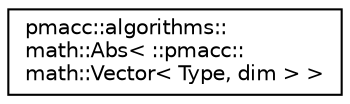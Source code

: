 digraph "Graphical Class Hierarchy"
{
 // LATEX_PDF_SIZE
  edge [fontname="Helvetica",fontsize="10",labelfontname="Helvetica",labelfontsize="10"];
  node [fontname="Helvetica",fontsize="10",shape=record];
  rankdir="LR";
  Node0 [label="pmacc::algorithms::\lmath::Abs\< ::pmacc::\lmath::Vector\< Type, dim \> \>",height=0.2,width=0.4,color="black", fillcolor="white", style="filled",URL="$structpmacc_1_1algorithms_1_1math_1_1_abs_3_01_1_1pmacc_1_1math_1_1_vector_3_01_type_00_01dim_01_4_01_4.html",tooltip=" "];
}

